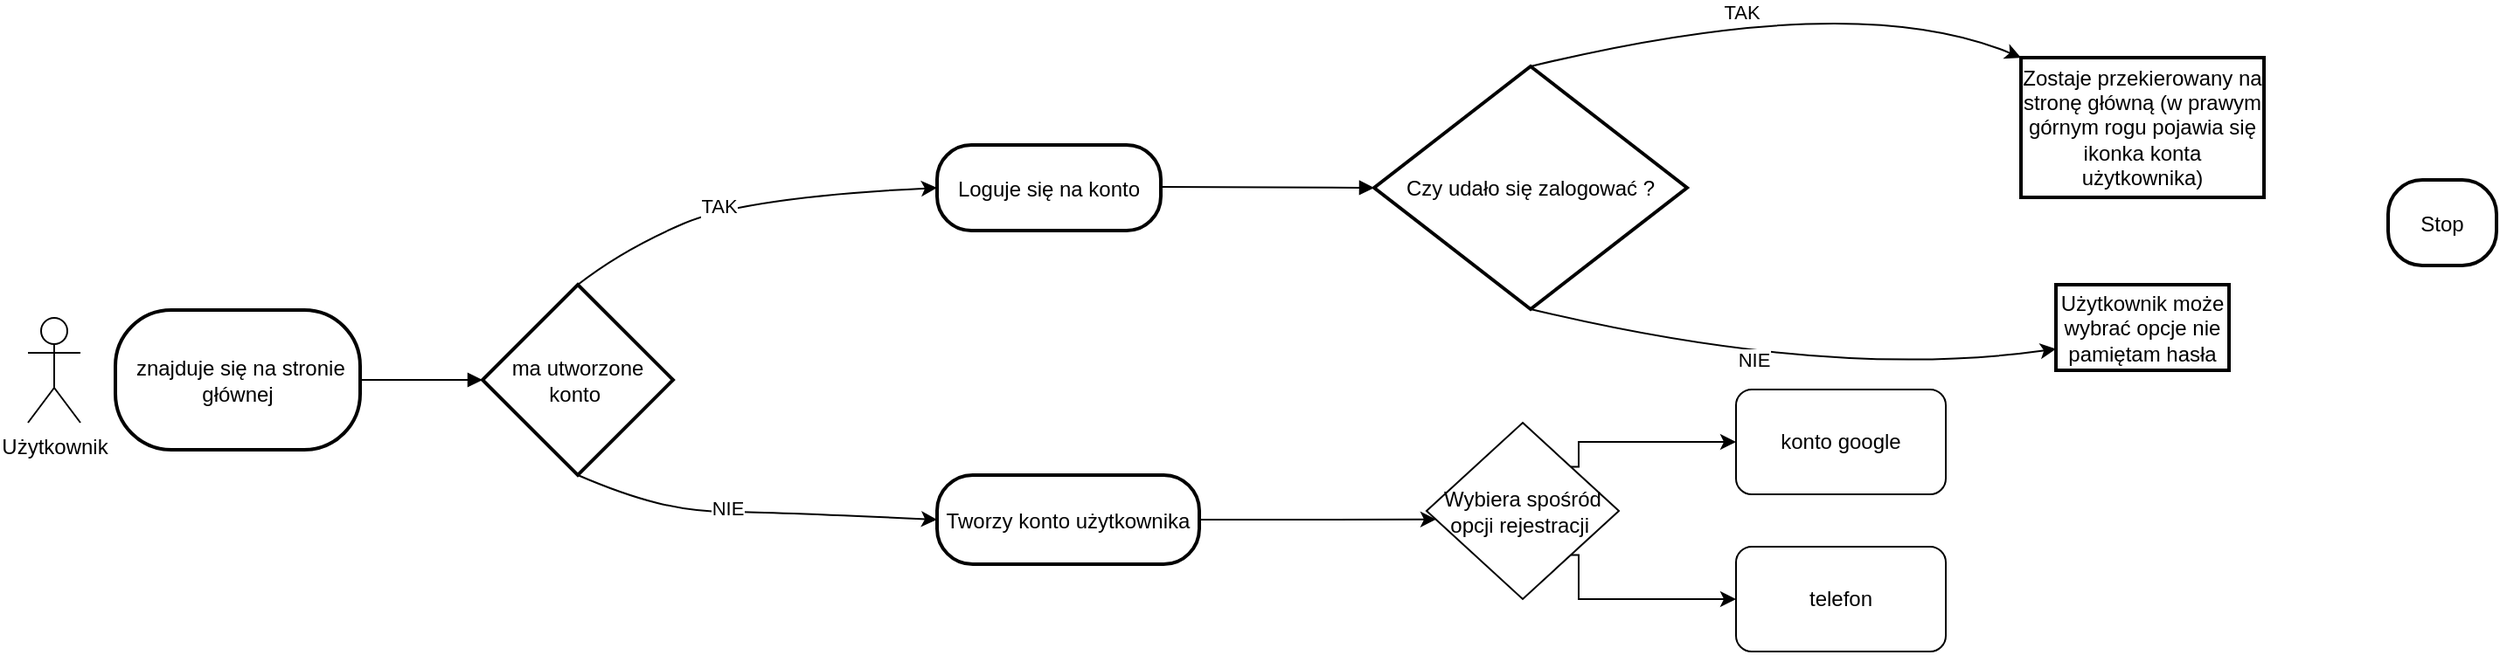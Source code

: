 <mxfile version="24.8.6">
  <diagram name="Strona-1" id="l5M_mEIH-X4EvLjeIH_9">
    <mxGraphModel dx="2022" dy="1774" grid="1" gridSize="10" guides="1" tooltips="1" connect="1" arrows="1" fold="1" page="1" pageScale="1" pageWidth="827" pageHeight="1169" math="0" shadow="0">
      <root>
        <mxCell id="0" />
        <mxCell id="1" parent="0" />
        <mxCell id="2" value=" znajduje się na stronie głównej" style="rounded=1;arcSize=40;strokeWidth=2;whiteSpace=wrap;" parent="1" vertex="1">
          <mxGeometry x="-100" y="124.5" width="140" height="80" as="geometry" />
        </mxCell>
        <mxCell id="5" value="ma utworzone konto " style="rhombus;strokeWidth=2;whiteSpace=wrap;" parent="1" vertex="1">
          <mxGeometry x="110" y="110" width="109" height="109" as="geometry" />
        </mxCell>
        <mxCell id="8" value="Loguje się na konto" style="rounded=1;arcSize=40;strokeWidth=2" parent="1" vertex="1">
          <mxGeometry x="370" y="30" width="128" height="49" as="geometry" />
        </mxCell>
        <mxCell id="10" value="Czy udało się zalogować ?" style="rhombus;strokeWidth=2;whiteSpace=wrap;" parent="1" vertex="1">
          <mxGeometry x="620" y="-15" width="179" height="139" as="geometry" />
        </mxCell>
        <mxCell id="11" value="Zostaje przekierowany na stronę główną (w prawym górnym rogu pojawia się ikonka konta użytkownika)" style="whiteSpace=wrap;strokeWidth=2;" parent="1" vertex="1">
          <mxGeometry x="990" y="-20" width="139" height="80" as="geometry" />
        </mxCell>
        <mxCell id="12" value="Użytkownik może wybrać opcje nie pamiętam hasła" style="whiteSpace=wrap;strokeWidth=2;" parent="1" vertex="1">
          <mxGeometry x="1010" y="110" width="99" height="49" as="geometry" />
        </mxCell>
        <mxCell id="13" value="Stop" style="rounded=1;arcSize=40;strokeWidth=2" parent="1" vertex="1">
          <mxGeometry x="1200" y="50" width="62" height="49" as="geometry" />
        </mxCell>
        <mxCell id="14" value="" style="curved=1;startArrow=none;endArrow=block;exitX=0.99;exitY=0.5;entryX=0;entryY=0.5;entryDx=0;entryDy=0;" parent="1" source="2" target="5" edge="1">
          <mxGeometry relative="1" as="geometry">
            <Array as="points" />
            <mxPoint x="124" y="164.5" as="targetPoint" />
          </mxGeometry>
        </mxCell>
        <mxCell id="21" value="" style="curved=1;startArrow=none;endArrow=block;exitX=0.99;exitY=0.49;entryX=0;entryY=0.5;" parent="1" source="8" target="10" edge="1">
          <mxGeometry relative="1" as="geometry">
            <Array as="points" />
          </mxGeometry>
        </mxCell>
        <mxCell id="hdbFTCTr4KfsS3-GVFbf-29" value="Użytkownik" style="shape=umlActor;verticalLabelPosition=bottom;verticalAlign=top;html=1;outlineConnect=0;" vertex="1" parent="1">
          <mxGeometry x="-150" y="129" width="30" height="60" as="geometry" />
        </mxCell>
        <mxCell id="hdbFTCTr4KfsS3-GVFbf-48" value="" style="curved=1;endArrow=classic;html=1;rounded=0;exitX=0.5;exitY=0;exitDx=0;exitDy=0;entryX=0;entryY=0.5;entryDx=0;entryDy=0;" edge="1" parent="1" source="5" target="8">
          <mxGeometry width="50" height="50" relative="1" as="geometry">
            <mxPoint x="200" y="110" as="sourcePoint" />
            <mxPoint x="340" y="90" as="targetPoint" />
            <Array as="points">
              <mxPoint x="190" y="90" />
              <mxPoint x="260" y="60" />
            </Array>
          </mxGeometry>
        </mxCell>
        <mxCell id="hdbFTCTr4KfsS3-GVFbf-50" value="TAK" style="edgeLabel;html=1;align=center;verticalAlign=middle;resizable=0;points=[];" vertex="1" connectable="0" parent="hdbFTCTr4KfsS3-GVFbf-48">
          <mxGeometry x="-0.152" y="2" relative="1" as="geometry">
            <mxPoint as="offset" />
          </mxGeometry>
        </mxCell>
        <mxCell id="hdbFTCTr4KfsS3-GVFbf-51" value="" style="curved=1;endArrow=classic;html=1;rounded=0;exitX=0.5;exitY=1;exitDx=0;exitDy=0;entryX=0;entryY=0.5;entryDx=0;entryDy=0;" edge="1" parent="1" source="5" target="hdbFTCTr4KfsS3-GVFbf-53">
          <mxGeometry width="50" height="50" relative="1" as="geometry">
            <mxPoint x="170" y="239" as="sourcePoint" />
            <mxPoint x="340" y="210" as="targetPoint" />
            <Array as="points">
              <mxPoint x="190" y="230" />
              <mxPoint x="230" y="240" />
              <mxPoint x="270" y="240" />
            </Array>
          </mxGeometry>
        </mxCell>
        <mxCell id="hdbFTCTr4KfsS3-GVFbf-52" value="NIE" style="edgeLabel;html=1;align=center;verticalAlign=middle;resizable=0;points=[];" vertex="1" connectable="0" parent="hdbFTCTr4KfsS3-GVFbf-51">
          <mxGeometry x="-0.152" y="2" relative="1" as="geometry">
            <mxPoint as="offset" />
          </mxGeometry>
        </mxCell>
        <mxCell id="hdbFTCTr4KfsS3-GVFbf-53" value="Tworzy konto użytkownika" style="rounded=1;arcSize=40;strokeWidth=2" vertex="1" parent="1">
          <mxGeometry x="370" y="219" width="150" height="51" as="geometry" />
        </mxCell>
        <mxCell id="hdbFTCTr4KfsS3-GVFbf-54" value="" style="curved=1;endArrow=classic;html=1;rounded=0;exitX=0.5;exitY=0;exitDx=0;exitDy=0;entryX=0;entryY=0;entryDx=0;entryDy=0;" edge="1" parent="1" source="10" target="11">
          <mxGeometry width="50" height="50" relative="1" as="geometry">
            <mxPoint x="800" y="40" as="sourcePoint" />
            <mxPoint x="1005" y="-15" as="targetPoint" />
            <Array as="points">
              <mxPoint x="895" y="-60" />
            </Array>
          </mxGeometry>
        </mxCell>
        <mxCell id="hdbFTCTr4KfsS3-GVFbf-55" value="TAK" style="edgeLabel;html=1;align=center;verticalAlign=middle;resizable=0;points=[];" vertex="1" connectable="0" parent="hdbFTCTr4KfsS3-GVFbf-54">
          <mxGeometry x="-0.152" y="2" relative="1" as="geometry">
            <mxPoint as="offset" />
          </mxGeometry>
        </mxCell>
        <mxCell id="hdbFTCTr4KfsS3-GVFbf-56" value="" style="curved=1;endArrow=classic;html=1;rounded=0;exitX=0.5;exitY=1;exitDx=0;exitDy=0;entryX=0;entryY=0.75;entryDx=0;entryDy=0;" edge="1" parent="1" source="10" target="12">
          <mxGeometry width="50" height="50" relative="1" as="geometry">
            <mxPoint x="710" y="130" as="sourcePoint" />
            <mxPoint x="1010" y="135" as="targetPoint" />
            <Array as="points">
              <mxPoint x="880" y="165" />
            </Array>
          </mxGeometry>
        </mxCell>
        <mxCell id="hdbFTCTr4KfsS3-GVFbf-57" value="NIE" style="edgeLabel;html=1;align=center;verticalAlign=middle;resizable=0;points=[];" vertex="1" connectable="0" parent="hdbFTCTr4KfsS3-GVFbf-56">
          <mxGeometry x="-0.152" y="2" relative="1" as="geometry">
            <mxPoint as="offset" />
          </mxGeometry>
        </mxCell>
        <mxCell id="hdbFTCTr4KfsS3-GVFbf-63" style="edgeStyle=orthogonalEdgeStyle;rounded=0;orthogonalLoop=1;jettySize=auto;html=1;exitX=1;exitY=0;exitDx=0;exitDy=0;entryX=0;entryY=0.5;entryDx=0;entryDy=0;" edge="1" parent="1" source="hdbFTCTr4KfsS3-GVFbf-58" target="hdbFTCTr4KfsS3-GVFbf-62">
          <mxGeometry relative="1" as="geometry">
            <Array as="points">
              <mxPoint x="737" y="200" />
            </Array>
          </mxGeometry>
        </mxCell>
        <mxCell id="hdbFTCTr4KfsS3-GVFbf-64" style="edgeStyle=orthogonalEdgeStyle;rounded=0;orthogonalLoop=1;jettySize=auto;html=1;exitX=1;exitY=1;exitDx=0;exitDy=0;entryX=0;entryY=0.5;entryDx=0;entryDy=0;" edge="1" parent="1" source="hdbFTCTr4KfsS3-GVFbf-58" target="hdbFTCTr4KfsS3-GVFbf-65">
          <mxGeometry relative="1" as="geometry">
            <mxPoint x="830" y="290" as="targetPoint" />
            <Array as="points">
              <mxPoint x="737" y="290" />
            </Array>
          </mxGeometry>
        </mxCell>
        <mxCell id="hdbFTCTr4KfsS3-GVFbf-58" value="Wybiera spośród opcji rejestracji&amp;nbsp;" style="rhombus;whiteSpace=wrap;html=1;" vertex="1" parent="1">
          <mxGeometry x="650" y="189" width="110" height="101" as="geometry" />
        </mxCell>
        <mxCell id="hdbFTCTr4KfsS3-GVFbf-62" value="konto google" style="rounded=1;whiteSpace=wrap;html=1;" vertex="1" parent="1">
          <mxGeometry x="827" y="170" width="120" height="60" as="geometry" />
        </mxCell>
        <mxCell id="hdbFTCTr4KfsS3-GVFbf-65" value="telefon" style="rounded=1;whiteSpace=wrap;html=1;" vertex="1" parent="1">
          <mxGeometry x="827" y="260" width="120" height="60" as="geometry" />
        </mxCell>
        <mxCell id="hdbFTCTr4KfsS3-GVFbf-67" style="edgeStyle=orthogonalEdgeStyle;rounded=0;orthogonalLoop=1;jettySize=auto;html=1;exitX=1;exitY=0.5;exitDx=0;exitDy=0;entryX=0.05;entryY=0.548;entryDx=0;entryDy=0;entryPerimeter=0;" edge="1" parent="1" source="hdbFTCTr4KfsS3-GVFbf-53" target="hdbFTCTr4KfsS3-GVFbf-58">
          <mxGeometry relative="1" as="geometry" />
        </mxCell>
      </root>
    </mxGraphModel>
  </diagram>
</mxfile>
